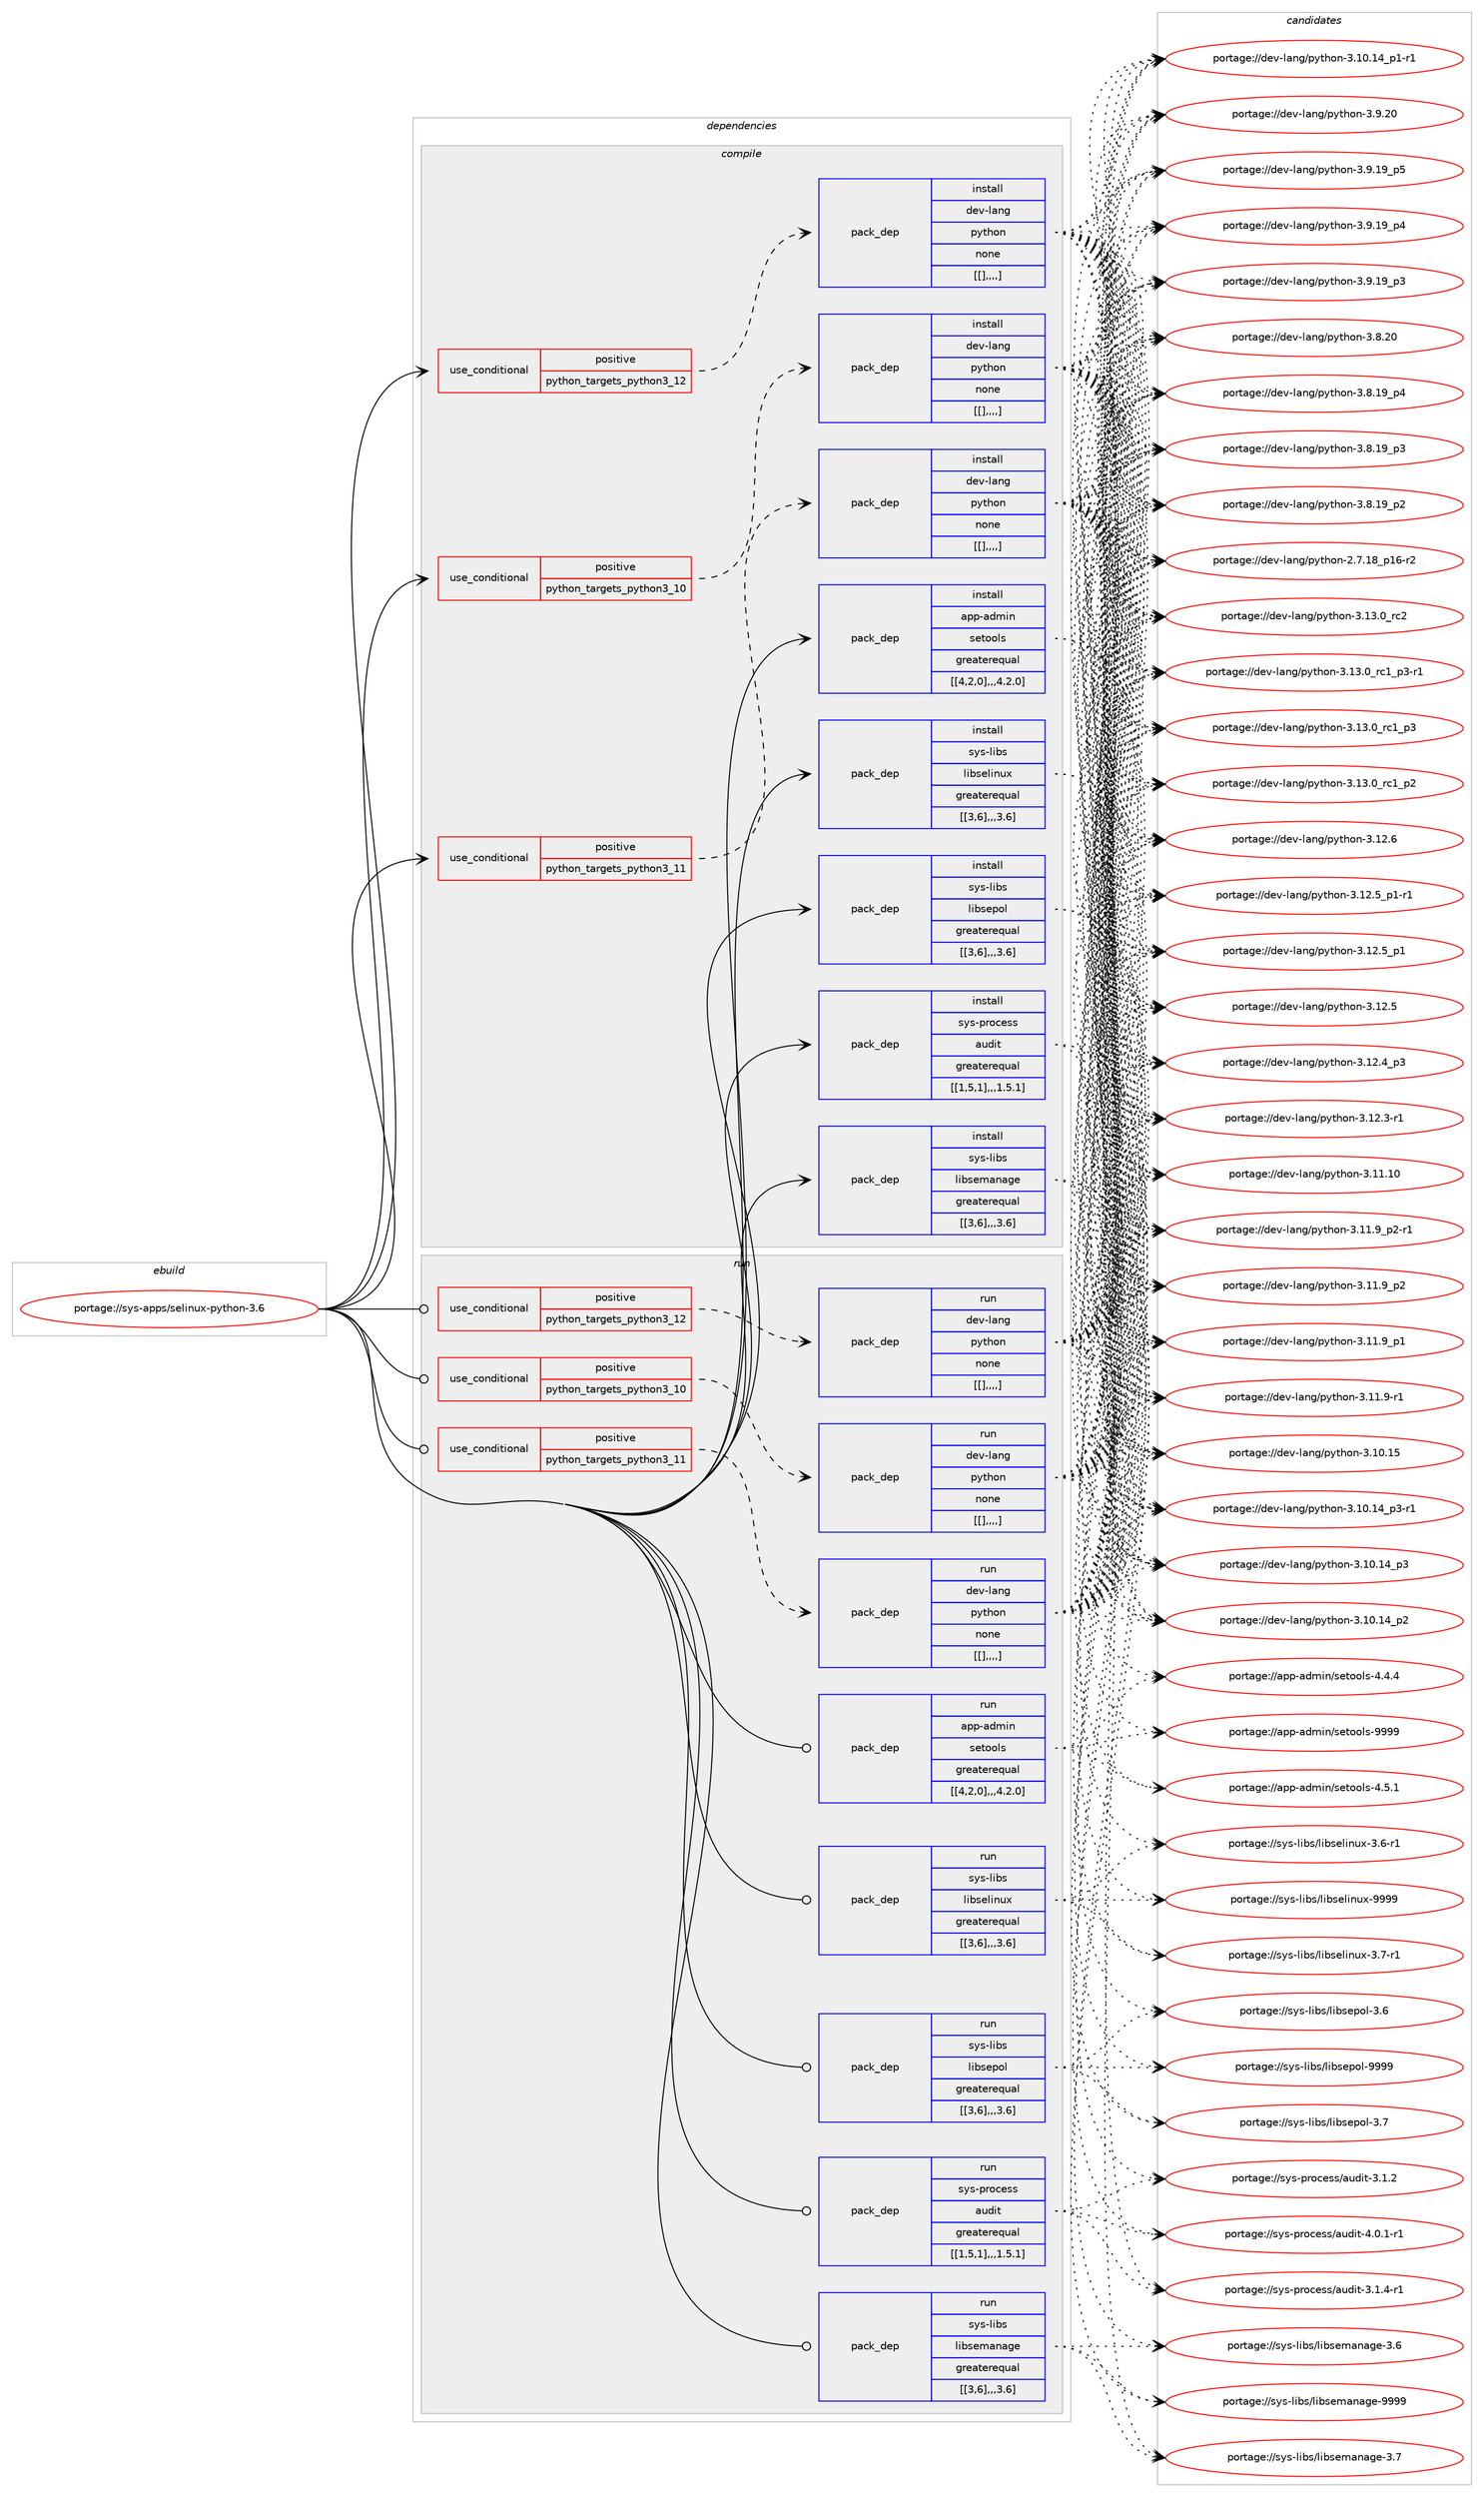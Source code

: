 digraph prolog {

# *************
# Graph options
# *************

newrank=true;
concentrate=true;
compound=true;
graph [rankdir=LR,fontname=Helvetica,fontsize=10,ranksep=1.5];#, ranksep=2.5, nodesep=0.2];
edge  [arrowhead=vee];
node  [fontname=Helvetica,fontsize=10];

# **********
# The ebuild
# **********

subgraph cluster_leftcol {
color=gray;
label=<<i>ebuild</i>>;
id [label="portage://sys-apps/selinux-python-3.6", color=red, width=4, href="../sys-apps/selinux-python-3.6.svg"];
}

# ****************
# The dependencies
# ****************

subgraph cluster_midcol {
color=gray;
label=<<i>dependencies</i>>;
subgraph cluster_compile {
fillcolor="#eeeeee";
style=filled;
label=<<i>compile</i>>;
subgraph cond115944 {
dependency439380 [label=<<TABLE BORDER="0" CELLBORDER="1" CELLSPACING="0" CELLPADDING="4"><TR><TD ROWSPAN="3" CELLPADDING="10">use_conditional</TD></TR><TR><TD>positive</TD></TR><TR><TD>python_targets_python3_10</TD></TR></TABLE>>, shape=none, color=red];
subgraph pack320381 {
dependency439381 [label=<<TABLE BORDER="0" CELLBORDER="1" CELLSPACING="0" CELLPADDING="4" WIDTH="220"><TR><TD ROWSPAN="6" CELLPADDING="30">pack_dep</TD></TR><TR><TD WIDTH="110">install</TD></TR><TR><TD>dev-lang</TD></TR><TR><TD>python</TD></TR><TR><TD>none</TD></TR><TR><TD>[[],,,,]</TD></TR></TABLE>>, shape=none, color=blue];
}
dependency439380:e -> dependency439381:w [weight=20,style="dashed",arrowhead="vee"];
}
id:e -> dependency439380:w [weight=20,style="solid",arrowhead="vee"];
subgraph cond115945 {
dependency439382 [label=<<TABLE BORDER="0" CELLBORDER="1" CELLSPACING="0" CELLPADDING="4"><TR><TD ROWSPAN="3" CELLPADDING="10">use_conditional</TD></TR><TR><TD>positive</TD></TR><TR><TD>python_targets_python3_11</TD></TR></TABLE>>, shape=none, color=red];
subgraph pack320382 {
dependency439383 [label=<<TABLE BORDER="0" CELLBORDER="1" CELLSPACING="0" CELLPADDING="4" WIDTH="220"><TR><TD ROWSPAN="6" CELLPADDING="30">pack_dep</TD></TR><TR><TD WIDTH="110">install</TD></TR><TR><TD>dev-lang</TD></TR><TR><TD>python</TD></TR><TR><TD>none</TD></TR><TR><TD>[[],,,,]</TD></TR></TABLE>>, shape=none, color=blue];
}
dependency439382:e -> dependency439383:w [weight=20,style="dashed",arrowhead="vee"];
}
id:e -> dependency439382:w [weight=20,style="solid",arrowhead="vee"];
subgraph cond115946 {
dependency439384 [label=<<TABLE BORDER="0" CELLBORDER="1" CELLSPACING="0" CELLPADDING="4"><TR><TD ROWSPAN="3" CELLPADDING="10">use_conditional</TD></TR><TR><TD>positive</TD></TR><TR><TD>python_targets_python3_12</TD></TR></TABLE>>, shape=none, color=red];
subgraph pack320383 {
dependency439385 [label=<<TABLE BORDER="0" CELLBORDER="1" CELLSPACING="0" CELLPADDING="4" WIDTH="220"><TR><TD ROWSPAN="6" CELLPADDING="30">pack_dep</TD></TR><TR><TD WIDTH="110">install</TD></TR><TR><TD>dev-lang</TD></TR><TR><TD>python</TD></TR><TR><TD>none</TD></TR><TR><TD>[[],,,,]</TD></TR></TABLE>>, shape=none, color=blue];
}
dependency439384:e -> dependency439385:w [weight=20,style="dashed",arrowhead="vee"];
}
id:e -> dependency439384:w [weight=20,style="solid",arrowhead="vee"];
subgraph pack320384 {
dependency439386 [label=<<TABLE BORDER="0" CELLBORDER="1" CELLSPACING="0" CELLPADDING="4" WIDTH="220"><TR><TD ROWSPAN="6" CELLPADDING="30">pack_dep</TD></TR><TR><TD WIDTH="110">install</TD></TR><TR><TD>app-admin</TD></TR><TR><TD>setools</TD></TR><TR><TD>greaterequal</TD></TR><TR><TD>[[4,2,0],,,4.2.0]</TD></TR></TABLE>>, shape=none, color=blue];
}
id:e -> dependency439386:w [weight=20,style="solid",arrowhead="vee"];
subgraph pack320385 {
dependency439387 [label=<<TABLE BORDER="0" CELLBORDER="1" CELLSPACING="0" CELLPADDING="4" WIDTH="220"><TR><TD ROWSPAN="6" CELLPADDING="30">pack_dep</TD></TR><TR><TD WIDTH="110">install</TD></TR><TR><TD>sys-libs</TD></TR><TR><TD>libselinux</TD></TR><TR><TD>greaterequal</TD></TR><TR><TD>[[3,6],,,3.6]</TD></TR></TABLE>>, shape=none, color=blue];
}
id:e -> dependency439387:w [weight=20,style="solid",arrowhead="vee"];
subgraph pack320386 {
dependency439388 [label=<<TABLE BORDER="0" CELLBORDER="1" CELLSPACING="0" CELLPADDING="4" WIDTH="220"><TR><TD ROWSPAN="6" CELLPADDING="30">pack_dep</TD></TR><TR><TD WIDTH="110">install</TD></TR><TR><TD>sys-libs</TD></TR><TR><TD>libsemanage</TD></TR><TR><TD>greaterequal</TD></TR><TR><TD>[[3,6],,,3.6]</TD></TR></TABLE>>, shape=none, color=blue];
}
id:e -> dependency439388:w [weight=20,style="solid",arrowhead="vee"];
subgraph pack320387 {
dependency439389 [label=<<TABLE BORDER="0" CELLBORDER="1" CELLSPACING="0" CELLPADDING="4" WIDTH="220"><TR><TD ROWSPAN="6" CELLPADDING="30">pack_dep</TD></TR><TR><TD WIDTH="110">install</TD></TR><TR><TD>sys-libs</TD></TR><TR><TD>libsepol</TD></TR><TR><TD>greaterequal</TD></TR><TR><TD>[[3,6],,,3.6]</TD></TR></TABLE>>, shape=none, color=blue];
}
id:e -> dependency439389:w [weight=20,style="solid",arrowhead="vee"];
subgraph pack320388 {
dependency439390 [label=<<TABLE BORDER="0" CELLBORDER="1" CELLSPACING="0" CELLPADDING="4" WIDTH="220"><TR><TD ROWSPAN="6" CELLPADDING="30">pack_dep</TD></TR><TR><TD WIDTH="110">install</TD></TR><TR><TD>sys-process</TD></TR><TR><TD>audit</TD></TR><TR><TD>greaterequal</TD></TR><TR><TD>[[1,5,1],,,1.5.1]</TD></TR></TABLE>>, shape=none, color=blue];
}
id:e -> dependency439390:w [weight=20,style="solid",arrowhead="vee"];
}
subgraph cluster_compileandrun {
fillcolor="#eeeeee";
style=filled;
label=<<i>compile and run</i>>;
}
subgraph cluster_run {
fillcolor="#eeeeee";
style=filled;
label=<<i>run</i>>;
subgraph cond115947 {
dependency439391 [label=<<TABLE BORDER="0" CELLBORDER="1" CELLSPACING="0" CELLPADDING="4"><TR><TD ROWSPAN="3" CELLPADDING="10">use_conditional</TD></TR><TR><TD>positive</TD></TR><TR><TD>python_targets_python3_10</TD></TR></TABLE>>, shape=none, color=red];
subgraph pack320389 {
dependency439392 [label=<<TABLE BORDER="0" CELLBORDER="1" CELLSPACING="0" CELLPADDING="4" WIDTH="220"><TR><TD ROWSPAN="6" CELLPADDING="30">pack_dep</TD></TR><TR><TD WIDTH="110">run</TD></TR><TR><TD>dev-lang</TD></TR><TR><TD>python</TD></TR><TR><TD>none</TD></TR><TR><TD>[[],,,,]</TD></TR></TABLE>>, shape=none, color=blue];
}
dependency439391:e -> dependency439392:w [weight=20,style="dashed",arrowhead="vee"];
}
id:e -> dependency439391:w [weight=20,style="solid",arrowhead="odot"];
subgraph cond115948 {
dependency439393 [label=<<TABLE BORDER="0" CELLBORDER="1" CELLSPACING="0" CELLPADDING="4"><TR><TD ROWSPAN="3" CELLPADDING="10">use_conditional</TD></TR><TR><TD>positive</TD></TR><TR><TD>python_targets_python3_11</TD></TR></TABLE>>, shape=none, color=red];
subgraph pack320390 {
dependency439394 [label=<<TABLE BORDER="0" CELLBORDER="1" CELLSPACING="0" CELLPADDING="4" WIDTH="220"><TR><TD ROWSPAN="6" CELLPADDING="30">pack_dep</TD></TR><TR><TD WIDTH="110">run</TD></TR><TR><TD>dev-lang</TD></TR><TR><TD>python</TD></TR><TR><TD>none</TD></TR><TR><TD>[[],,,,]</TD></TR></TABLE>>, shape=none, color=blue];
}
dependency439393:e -> dependency439394:w [weight=20,style="dashed",arrowhead="vee"];
}
id:e -> dependency439393:w [weight=20,style="solid",arrowhead="odot"];
subgraph cond115949 {
dependency439395 [label=<<TABLE BORDER="0" CELLBORDER="1" CELLSPACING="0" CELLPADDING="4"><TR><TD ROWSPAN="3" CELLPADDING="10">use_conditional</TD></TR><TR><TD>positive</TD></TR><TR><TD>python_targets_python3_12</TD></TR></TABLE>>, shape=none, color=red];
subgraph pack320391 {
dependency439396 [label=<<TABLE BORDER="0" CELLBORDER="1" CELLSPACING="0" CELLPADDING="4" WIDTH="220"><TR><TD ROWSPAN="6" CELLPADDING="30">pack_dep</TD></TR><TR><TD WIDTH="110">run</TD></TR><TR><TD>dev-lang</TD></TR><TR><TD>python</TD></TR><TR><TD>none</TD></TR><TR><TD>[[],,,,]</TD></TR></TABLE>>, shape=none, color=blue];
}
dependency439395:e -> dependency439396:w [weight=20,style="dashed",arrowhead="vee"];
}
id:e -> dependency439395:w [weight=20,style="solid",arrowhead="odot"];
subgraph pack320392 {
dependency439397 [label=<<TABLE BORDER="0" CELLBORDER="1" CELLSPACING="0" CELLPADDING="4" WIDTH="220"><TR><TD ROWSPAN="6" CELLPADDING="30">pack_dep</TD></TR><TR><TD WIDTH="110">run</TD></TR><TR><TD>app-admin</TD></TR><TR><TD>setools</TD></TR><TR><TD>greaterequal</TD></TR><TR><TD>[[4,2,0],,,4.2.0]</TD></TR></TABLE>>, shape=none, color=blue];
}
id:e -> dependency439397:w [weight=20,style="solid",arrowhead="odot"];
subgraph pack320393 {
dependency439398 [label=<<TABLE BORDER="0" CELLBORDER="1" CELLSPACING="0" CELLPADDING="4" WIDTH="220"><TR><TD ROWSPAN="6" CELLPADDING="30">pack_dep</TD></TR><TR><TD WIDTH="110">run</TD></TR><TR><TD>sys-libs</TD></TR><TR><TD>libselinux</TD></TR><TR><TD>greaterequal</TD></TR><TR><TD>[[3,6],,,3.6]</TD></TR></TABLE>>, shape=none, color=blue];
}
id:e -> dependency439398:w [weight=20,style="solid",arrowhead="odot"];
subgraph pack320394 {
dependency439399 [label=<<TABLE BORDER="0" CELLBORDER="1" CELLSPACING="0" CELLPADDING="4" WIDTH="220"><TR><TD ROWSPAN="6" CELLPADDING="30">pack_dep</TD></TR><TR><TD WIDTH="110">run</TD></TR><TR><TD>sys-libs</TD></TR><TR><TD>libsemanage</TD></TR><TR><TD>greaterequal</TD></TR><TR><TD>[[3,6],,,3.6]</TD></TR></TABLE>>, shape=none, color=blue];
}
id:e -> dependency439399:w [weight=20,style="solid",arrowhead="odot"];
subgraph pack320395 {
dependency439400 [label=<<TABLE BORDER="0" CELLBORDER="1" CELLSPACING="0" CELLPADDING="4" WIDTH="220"><TR><TD ROWSPAN="6" CELLPADDING="30">pack_dep</TD></TR><TR><TD WIDTH="110">run</TD></TR><TR><TD>sys-libs</TD></TR><TR><TD>libsepol</TD></TR><TR><TD>greaterequal</TD></TR><TR><TD>[[3,6],,,3.6]</TD></TR></TABLE>>, shape=none, color=blue];
}
id:e -> dependency439400:w [weight=20,style="solid",arrowhead="odot"];
subgraph pack320396 {
dependency439401 [label=<<TABLE BORDER="0" CELLBORDER="1" CELLSPACING="0" CELLPADDING="4" WIDTH="220"><TR><TD ROWSPAN="6" CELLPADDING="30">pack_dep</TD></TR><TR><TD WIDTH="110">run</TD></TR><TR><TD>sys-process</TD></TR><TR><TD>audit</TD></TR><TR><TD>greaterequal</TD></TR><TR><TD>[[1,5,1],,,1.5.1]</TD></TR></TABLE>>, shape=none, color=blue];
}
id:e -> dependency439401:w [weight=20,style="solid",arrowhead="odot"];
}
}

# **************
# The candidates
# **************

subgraph cluster_choices {
rank=same;
color=gray;
label=<<i>candidates</i>>;

subgraph choice320381 {
color=black;
nodesep=1;
choice10010111845108971101034711212111610411111045514649514648951149950 [label="portage://dev-lang/python-3.13.0_rc2", color=red, width=4,href="../dev-lang/python-3.13.0_rc2.svg"];
choice1001011184510897110103471121211161041111104551464951464895114994995112514511449 [label="portage://dev-lang/python-3.13.0_rc1_p3-r1", color=red, width=4,href="../dev-lang/python-3.13.0_rc1_p3-r1.svg"];
choice100101118451089711010347112121116104111110455146495146489511499499511251 [label="portage://dev-lang/python-3.13.0_rc1_p3", color=red, width=4,href="../dev-lang/python-3.13.0_rc1_p3.svg"];
choice100101118451089711010347112121116104111110455146495146489511499499511250 [label="portage://dev-lang/python-3.13.0_rc1_p2", color=red, width=4,href="../dev-lang/python-3.13.0_rc1_p2.svg"];
choice10010111845108971101034711212111610411111045514649504654 [label="portage://dev-lang/python-3.12.6", color=red, width=4,href="../dev-lang/python-3.12.6.svg"];
choice1001011184510897110103471121211161041111104551464950465395112494511449 [label="portage://dev-lang/python-3.12.5_p1-r1", color=red, width=4,href="../dev-lang/python-3.12.5_p1-r1.svg"];
choice100101118451089711010347112121116104111110455146495046539511249 [label="portage://dev-lang/python-3.12.5_p1", color=red, width=4,href="../dev-lang/python-3.12.5_p1.svg"];
choice10010111845108971101034711212111610411111045514649504653 [label="portage://dev-lang/python-3.12.5", color=red, width=4,href="../dev-lang/python-3.12.5.svg"];
choice100101118451089711010347112121116104111110455146495046529511251 [label="portage://dev-lang/python-3.12.4_p3", color=red, width=4,href="../dev-lang/python-3.12.4_p3.svg"];
choice100101118451089711010347112121116104111110455146495046514511449 [label="portage://dev-lang/python-3.12.3-r1", color=red, width=4,href="../dev-lang/python-3.12.3-r1.svg"];
choice1001011184510897110103471121211161041111104551464949464948 [label="portage://dev-lang/python-3.11.10", color=red, width=4,href="../dev-lang/python-3.11.10.svg"];
choice1001011184510897110103471121211161041111104551464949465795112504511449 [label="portage://dev-lang/python-3.11.9_p2-r1", color=red, width=4,href="../dev-lang/python-3.11.9_p2-r1.svg"];
choice100101118451089711010347112121116104111110455146494946579511250 [label="portage://dev-lang/python-3.11.9_p2", color=red, width=4,href="../dev-lang/python-3.11.9_p2.svg"];
choice100101118451089711010347112121116104111110455146494946579511249 [label="portage://dev-lang/python-3.11.9_p1", color=red, width=4,href="../dev-lang/python-3.11.9_p1.svg"];
choice100101118451089711010347112121116104111110455146494946574511449 [label="portage://dev-lang/python-3.11.9-r1", color=red, width=4,href="../dev-lang/python-3.11.9-r1.svg"];
choice1001011184510897110103471121211161041111104551464948464953 [label="portage://dev-lang/python-3.10.15", color=red, width=4,href="../dev-lang/python-3.10.15.svg"];
choice100101118451089711010347112121116104111110455146494846495295112514511449 [label="portage://dev-lang/python-3.10.14_p3-r1", color=red, width=4,href="../dev-lang/python-3.10.14_p3-r1.svg"];
choice10010111845108971101034711212111610411111045514649484649529511251 [label="portage://dev-lang/python-3.10.14_p3", color=red, width=4,href="../dev-lang/python-3.10.14_p3.svg"];
choice10010111845108971101034711212111610411111045514649484649529511250 [label="portage://dev-lang/python-3.10.14_p2", color=red, width=4,href="../dev-lang/python-3.10.14_p2.svg"];
choice100101118451089711010347112121116104111110455146494846495295112494511449 [label="portage://dev-lang/python-3.10.14_p1-r1", color=red, width=4,href="../dev-lang/python-3.10.14_p1-r1.svg"];
choice10010111845108971101034711212111610411111045514657465048 [label="portage://dev-lang/python-3.9.20", color=red, width=4,href="../dev-lang/python-3.9.20.svg"];
choice100101118451089711010347112121116104111110455146574649579511253 [label="portage://dev-lang/python-3.9.19_p5", color=red, width=4,href="../dev-lang/python-3.9.19_p5.svg"];
choice100101118451089711010347112121116104111110455146574649579511252 [label="portage://dev-lang/python-3.9.19_p4", color=red, width=4,href="../dev-lang/python-3.9.19_p4.svg"];
choice100101118451089711010347112121116104111110455146574649579511251 [label="portage://dev-lang/python-3.9.19_p3", color=red, width=4,href="../dev-lang/python-3.9.19_p3.svg"];
choice10010111845108971101034711212111610411111045514656465048 [label="portage://dev-lang/python-3.8.20", color=red, width=4,href="../dev-lang/python-3.8.20.svg"];
choice100101118451089711010347112121116104111110455146564649579511252 [label="portage://dev-lang/python-3.8.19_p4", color=red, width=4,href="../dev-lang/python-3.8.19_p4.svg"];
choice100101118451089711010347112121116104111110455146564649579511251 [label="portage://dev-lang/python-3.8.19_p3", color=red, width=4,href="../dev-lang/python-3.8.19_p3.svg"];
choice100101118451089711010347112121116104111110455146564649579511250 [label="portage://dev-lang/python-3.8.19_p2", color=red, width=4,href="../dev-lang/python-3.8.19_p2.svg"];
choice100101118451089711010347112121116104111110455046554649569511249544511450 [label="portage://dev-lang/python-2.7.18_p16-r2", color=red, width=4,href="../dev-lang/python-2.7.18_p16-r2.svg"];
dependency439381:e -> choice10010111845108971101034711212111610411111045514649514648951149950:w [style=dotted,weight="100"];
dependency439381:e -> choice1001011184510897110103471121211161041111104551464951464895114994995112514511449:w [style=dotted,weight="100"];
dependency439381:e -> choice100101118451089711010347112121116104111110455146495146489511499499511251:w [style=dotted,weight="100"];
dependency439381:e -> choice100101118451089711010347112121116104111110455146495146489511499499511250:w [style=dotted,weight="100"];
dependency439381:e -> choice10010111845108971101034711212111610411111045514649504654:w [style=dotted,weight="100"];
dependency439381:e -> choice1001011184510897110103471121211161041111104551464950465395112494511449:w [style=dotted,weight="100"];
dependency439381:e -> choice100101118451089711010347112121116104111110455146495046539511249:w [style=dotted,weight="100"];
dependency439381:e -> choice10010111845108971101034711212111610411111045514649504653:w [style=dotted,weight="100"];
dependency439381:e -> choice100101118451089711010347112121116104111110455146495046529511251:w [style=dotted,weight="100"];
dependency439381:e -> choice100101118451089711010347112121116104111110455146495046514511449:w [style=dotted,weight="100"];
dependency439381:e -> choice1001011184510897110103471121211161041111104551464949464948:w [style=dotted,weight="100"];
dependency439381:e -> choice1001011184510897110103471121211161041111104551464949465795112504511449:w [style=dotted,weight="100"];
dependency439381:e -> choice100101118451089711010347112121116104111110455146494946579511250:w [style=dotted,weight="100"];
dependency439381:e -> choice100101118451089711010347112121116104111110455146494946579511249:w [style=dotted,weight="100"];
dependency439381:e -> choice100101118451089711010347112121116104111110455146494946574511449:w [style=dotted,weight="100"];
dependency439381:e -> choice1001011184510897110103471121211161041111104551464948464953:w [style=dotted,weight="100"];
dependency439381:e -> choice100101118451089711010347112121116104111110455146494846495295112514511449:w [style=dotted,weight="100"];
dependency439381:e -> choice10010111845108971101034711212111610411111045514649484649529511251:w [style=dotted,weight="100"];
dependency439381:e -> choice10010111845108971101034711212111610411111045514649484649529511250:w [style=dotted,weight="100"];
dependency439381:e -> choice100101118451089711010347112121116104111110455146494846495295112494511449:w [style=dotted,weight="100"];
dependency439381:e -> choice10010111845108971101034711212111610411111045514657465048:w [style=dotted,weight="100"];
dependency439381:e -> choice100101118451089711010347112121116104111110455146574649579511253:w [style=dotted,weight="100"];
dependency439381:e -> choice100101118451089711010347112121116104111110455146574649579511252:w [style=dotted,weight="100"];
dependency439381:e -> choice100101118451089711010347112121116104111110455146574649579511251:w [style=dotted,weight="100"];
dependency439381:e -> choice10010111845108971101034711212111610411111045514656465048:w [style=dotted,weight="100"];
dependency439381:e -> choice100101118451089711010347112121116104111110455146564649579511252:w [style=dotted,weight="100"];
dependency439381:e -> choice100101118451089711010347112121116104111110455146564649579511251:w [style=dotted,weight="100"];
dependency439381:e -> choice100101118451089711010347112121116104111110455146564649579511250:w [style=dotted,weight="100"];
dependency439381:e -> choice100101118451089711010347112121116104111110455046554649569511249544511450:w [style=dotted,weight="100"];
}
subgraph choice320382 {
color=black;
nodesep=1;
choice10010111845108971101034711212111610411111045514649514648951149950 [label="portage://dev-lang/python-3.13.0_rc2", color=red, width=4,href="../dev-lang/python-3.13.0_rc2.svg"];
choice1001011184510897110103471121211161041111104551464951464895114994995112514511449 [label="portage://dev-lang/python-3.13.0_rc1_p3-r1", color=red, width=4,href="../dev-lang/python-3.13.0_rc1_p3-r1.svg"];
choice100101118451089711010347112121116104111110455146495146489511499499511251 [label="portage://dev-lang/python-3.13.0_rc1_p3", color=red, width=4,href="../dev-lang/python-3.13.0_rc1_p3.svg"];
choice100101118451089711010347112121116104111110455146495146489511499499511250 [label="portage://dev-lang/python-3.13.0_rc1_p2", color=red, width=4,href="../dev-lang/python-3.13.0_rc1_p2.svg"];
choice10010111845108971101034711212111610411111045514649504654 [label="portage://dev-lang/python-3.12.6", color=red, width=4,href="../dev-lang/python-3.12.6.svg"];
choice1001011184510897110103471121211161041111104551464950465395112494511449 [label="portage://dev-lang/python-3.12.5_p1-r1", color=red, width=4,href="../dev-lang/python-3.12.5_p1-r1.svg"];
choice100101118451089711010347112121116104111110455146495046539511249 [label="portage://dev-lang/python-3.12.5_p1", color=red, width=4,href="../dev-lang/python-3.12.5_p1.svg"];
choice10010111845108971101034711212111610411111045514649504653 [label="portage://dev-lang/python-3.12.5", color=red, width=4,href="../dev-lang/python-3.12.5.svg"];
choice100101118451089711010347112121116104111110455146495046529511251 [label="portage://dev-lang/python-3.12.4_p3", color=red, width=4,href="../dev-lang/python-3.12.4_p3.svg"];
choice100101118451089711010347112121116104111110455146495046514511449 [label="portage://dev-lang/python-3.12.3-r1", color=red, width=4,href="../dev-lang/python-3.12.3-r1.svg"];
choice1001011184510897110103471121211161041111104551464949464948 [label="portage://dev-lang/python-3.11.10", color=red, width=4,href="../dev-lang/python-3.11.10.svg"];
choice1001011184510897110103471121211161041111104551464949465795112504511449 [label="portage://dev-lang/python-3.11.9_p2-r1", color=red, width=4,href="../dev-lang/python-3.11.9_p2-r1.svg"];
choice100101118451089711010347112121116104111110455146494946579511250 [label="portage://dev-lang/python-3.11.9_p2", color=red, width=4,href="../dev-lang/python-3.11.9_p2.svg"];
choice100101118451089711010347112121116104111110455146494946579511249 [label="portage://dev-lang/python-3.11.9_p1", color=red, width=4,href="../dev-lang/python-3.11.9_p1.svg"];
choice100101118451089711010347112121116104111110455146494946574511449 [label="portage://dev-lang/python-3.11.9-r1", color=red, width=4,href="../dev-lang/python-3.11.9-r1.svg"];
choice1001011184510897110103471121211161041111104551464948464953 [label="portage://dev-lang/python-3.10.15", color=red, width=4,href="../dev-lang/python-3.10.15.svg"];
choice100101118451089711010347112121116104111110455146494846495295112514511449 [label="portage://dev-lang/python-3.10.14_p3-r1", color=red, width=4,href="../dev-lang/python-3.10.14_p3-r1.svg"];
choice10010111845108971101034711212111610411111045514649484649529511251 [label="portage://dev-lang/python-3.10.14_p3", color=red, width=4,href="../dev-lang/python-3.10.14_p3.svg"];
choice10010111845108971101034711212111610411111045514649484649529511250 [label="portage://dev-lang/python-3.10.14_p2", color=red, width=4,href="../dev-lang/python-3.10.14_p2.svg"];
choice100101118451089711010347112121116104111110455146494846495295112494511449 [label="portage://dev-lang/python-3.10.14_p1-r1", color=red, width=4,href="../dev-lang/python-3.10.14_p1-r1.svg"];
choice10010111845108971101034711212111610411111045514657465048 [label="portage://dev-lang/python-3.9.20", color=red, width=4,href="../dev-lang/python-3.9.20.svg"];
choice100101118451089711010347112121116104111110455146574649579511253 [label="portage://dev-lang/python-3.9.19_p5", color=red, width=4,href="../dev-lang/python-3.9.19_p5.svg"];
choice100101118451089711010347112121116104111110455146574649579511252 [label="portage://dev-lang/python-3.9.19_p4", color=red, width=4,href="../dev-lang/python-3.9.19_p4.svg"];
choice100101118451089711010347112121116104111110455146574649579511251 [label="portage://dev-lang/python-3.9.19_p3", color=red, width=4,href="../dev-lang/python-3.9.19_p3.svg"];
choice10010111845108971101034711212111610411111045514656465048 [label="portage://dev-lang/python-3.8.20", color=red, width=4,href="../dev-lang/python-3.8.20.svg"];
choice100101118451089711010347112121116104111110455146564649579511252 [label="portage://dev-lang/python-3.8.19_p4", color=red, width=4,href="../dev-lang/python-3.8.19_p4.svg"];
choice100101118451089711010347112121116104111110455146564649579511251 [label="portage://dev-lang/python-3.8.19_p3", color=red, width=4,href="../dev-lang/python-3.8.19_p3.svg"];
choice100101118451089711010347112121116104111110455146564649579511250 [label="portage://dev-lang/python-3.8.19_p2", color=red, width=4,href="../dev-lang/python-3.8.19_p2.svg"];
choice100101118451089711010347112121116104111110455046554649569511249544511450 [label="portage://dev-lang/python-2.7.18_p16-r2", color=red, width=4,href="../dev-lang/python-2.7.18_p16-r2.svg"];
dependency439383:e -> choice10010111845108971101034711212111610411111045514649514648951149950:w [style=dotted,weight="100"];
dependency439383:e -> choice1001011184510897110103471121211161041111104551464951464895114994995112514511449:w [style=dotted,weight="100"];
dependency439383:e -> choice100101118451089711010347112121116104111110455146495146489511499499511251:w [style=dotted,weight="100"];
dependency439383:e -> choice100101118451089711010347112121116104111110455146495146489511499499511250:w [style=dotted,weight="100"];
dependency439383:e -> choice10010111845108971101034711212111610411111045514649504654:w [style=dotted,weight="100"];
dependency439383:e -> choice1001011184510897110103471121211161041111104551464950465395112494511449:w [style=dotted,weight="100"];
dependency439383:e -> choice100101118451089711010347112121116104111110455146495046539511249:w [style=dotted,weight="100"];
dependency439383:e -> choice10010111845108971101034711212111610411111045514649504653:w [style=dotted,weight="100"];
dependency439383:e -> choice100101118451089711010347112121116104111110455146495046529511251:w [style=dotted,weight="100"];
dependency439383:e -> choice100101118451089711010347112121116104111110455146495046514511449:w [style=dotted,weight="100"];
dependency439383:e -> choice1001011184510897110103471121211161041111104551464949464948:w [style=dotted,weight="100"];
dependency439383:e -> choice1001011184510897110103471121211161041111104551464949465795112504511449:w [style=dotted,weight="100"];
dependency439383:e -> choice100101118451089711010347112121116104111110455146494946579511250:w [style=dotted,weight="100"];
dependency439383:e -> choice100101118451089711010347112121116104111110455146494946579511249:w [style=dotted,weight="100"];
dependency439383:e -> choice100101118451089711010347112121116104111110455146494946574511449:w [style=dotted,weight="100"];
dependency439383:e -> choice1001011184510897110103471121211161041111104551464948464953:w [style=dotted,weight="100"];
dependency439383:e -> choice100101118451089711010347112121116104111110455146494846495295112514511449:w [style=dotted,weight="100"];
dependency439383:e -> choice10010111845108971101034711212111610411111045514649484649529511251:w [style=dotted,weight="100"];
dependency439383:e -> choice10010111845108971101034711212111610411111045514649484649529511250:w [style=dotted,weight="100"];
dependency439383:e -> choice100101118451089711010347112121116104111110455146494846495295112494511449:w [style=dotted,weight="100"];
dependency439383:e -> choice10010111845108971101034711212111610411111045514657465048:w [style=dotted,weight="100"];
dependency439383:e -> choice100101118451089711010347112121116104111110455146574649579511253:w [style=dotted,weight="100"];
dependency439383:e -> choice100101118451089711010347112121116104111110455146574649579511252:w [style=dotted,weight="100"];
dependency439383:e -> choice100101118451089711010347112121116104111110455146574649579511251:w [style=dotted,weight="100"];
dependency439383:e -> choice10010111845108971101034711212111610411111045514656465048:w [style=dotted,weight="100"];
dependency439383:e -> choice100101118451089711010347112121116104111110455146564649579511252:w [style=dotted,weight="100"];
dependency439383:e -> choice100101118451089711010347112121116104111110455146564649579511251:w [style=dotted,weight="100"];
dependency439383:e -> choice100101118451089711010347112121116104111110455146564649579511250:w [style=dotted,weight="100"];
dependency439383:e -> choice100101118451089711010347112121116104111110455046554649569511249544511450:w [style=dotted,weight="100"];
}
subgraph choice320383 {
color=black;
nodesep=1;
choice10010111845108971101034711212111610411111045514649514648951149950 [label="portage://dev-lang/python-3.13.0_rc2", color=red, width=4,href="../dev-lang/python-3.13.0_rc2.svg"];
choice1001011184510897110103471121211161041111104551464951464895114994995112514511449 [label="portage://dev-lang/python-3.13.0_rc1_p3-r1", color=red, width=4,href="../dev-lang/python-3.13.0_rc1_p3-r1.svg"];
choice100101118451089711010347112121116104111110455146495146489511499499511251 [label="portage://dev-lang/python-3.13.0_rc1_p3", color=red, width=4,href="../dev-lang/python-3.13.0_rc1_p3.svg"];
choice100101118451089711010347112121116104111110455146495146489511499499511250 [label="portage://dev-lang/python-3.13.0_rc1_p2", color=red, width=4,href="../dev-lang/python-3.13.0_rc1_p2.svg"];
choice10010111845108971101034711212111610411111045514649504654 [label="portage://dev-lang/python-3.12.6", color=red, width=4,href="../dev-lang/python-3.12.6.svg"];
choice1001011184510897110103471121211161041111104551464950465395112494511449 [label="portage://dev-lang/python-3.12.5_p1-r1", color=red, width=4,href="../dev-lang/python-3.12.5_p1-r1.svg"];
choice100101118451089711010347112121116104111110455146495046539511249 [label="portage://dev-lang/python-3.12.5_p1", color=red, width=4,href="../dev-lang/python-3.12.5_p1.svg"];
choice10010111845108971101034711212111610411111045514649504653 [label="portage://dev-lang/python-3.12.5", color=red, width=4,href="../dev-lang/python-3.12.5.svg"];
choice100101118451089711010347112121116104111110455146495046529511251 [label="portage://dev-lang/python-3.12.4_p3", color=red, width=4,href="../dev-lang/python-3.12.4_p3.svg"];
choice100101118451089711010347112121116104111110455146495046514511449 [label="portage://dev-lang/python-3.12.3-r1", color=red, width=4,href="../dev-lang/python-3.12.3-r1.svg"];
choice1001011184510897110103471121211161041111104551464949464948 [label="portage://dev-lang/python-3.11.10", color=red, width=4,href="../dev-lang/python-3.11.10.svg"];
choice1001011184510897110103471121211161041111104551464949465795112504511449 [label="portage://dev-lang/python-3.11.9_p2-r1", color=red, width=4,href="../dev-lang/python-3.11.9_p2-r1.svg"];
choice100101118451089711010347112121116104111110455146494946579511250 [label="portage://dev-lang/python-3.11.9_p2", color=red, width=4,href="../dev-lang/python-3.11.9_p2.svg"];
choice100101118451089711010347112121116104111110455146494946579511249 [label="portage://dev-lang/python-3.11.9_p1", color=red, width=4,href="../dev-lang/python-3.11.9_p1.svg"];
choice100101118451089711010347112121116104111110455146494946574511449 [label="portage://dev-lang/python-3.11.9-r1", color=red, width=4,href="../dev-lang/python-3.11.9-r1.svg"];
choice1001011184510897110103471121211161041111104551464948464953 [label="portage://dev-lang/python-3.10.15", color=red, width=4,href="../dev-lang/python-3.10.15.svg"];
choice100101118451089711010347112121116104111110455146494846495295112514511449 [label="portage://dev-lang/python-3.10.14_p3-r1", color=red, width=4,href="../dev-lang/python-3.10.14_p3-r1.svg"];
choice10010111845108971101034711212111610411111045514649484649529511251 [label="portage://dev-lang/python-3.10.14_p3", color=red, width=4,href="../dev-lang/python-3.10.14_p3.svg"];
choice10010111845108971101034711212111610411111045514649484649529511250 [label="portage://dev-lang/python-3.10.14_p2", color=red, width=4,href="../dev-lang/python-3.10.14_p2.svg"];
choice100101118451089711010347112121116104111110455146494846495295112494511449 [label="portage://dev-lang/python-3.10.14_p1-r1", color=red, width=4,href="../dev-lang/python-3.10.14_p1-r1.svg"];
choice10010111845108971101034711212111610411111045514657465048 [label="portage://dev-lang/python-3.9.20", color=red, width=4,href="../dev-lang/python-3.9.20.svg"];
choice100101118451089711010347112121116104111110455146574649579511253 [label="portage://dev-lang/python-3.9.19_p5", color=red, width=4,href="../dev-lang/python-3.9.19_p5.svg"];
choice100101118451089711010347112121116104111110455146574649579511252 [label="portage://dev-lang/python-3.9.19_p4", color=red, width=4,href="../dev-lang/python-3.9.19_p4.svg"];
choice100101118451089711010347112121116104111110455146574649579511251 [label="portage://dev-lang/python-3.9.19_p3", color=red, width=4,href="../dev-lang/python-3.9.19_p3.svg"];
choice10010111845108971101034711212111610411111045514656465048 [label="portage://dev-lang/python-3.8.20", color=red, width=4,href="../dev-lang/python-3.8.20.svg"];
choice100101118451089711010347112121116104111110455146564649579511252 [label="portage://dev-lang/python-3.8.19_p4", color=red, width=4,href="../dev-lang/python-3.8.19_p4.svg"];
choice100101118451089711010347112121116104111110455146564649579511251 [label="portage://dev-lang/python-3.8.19_p3", color=red, width=4,href="../dev-lang/python-3.8.19_p3.svg"];
choice100101118451089711010347112121116104111110455146564649579511250 [label="portage://dev-lang/python-3.8.19_p2", color=red, width=4,href="../dev-lang/python-3.8.19_p2.svg"];
choice100101118451089711010347112121116104111110455046554649569511249544511450 [label="portage://dev-lang/python-2.7.18_p16-r2", color=red, width=4,href="../dev-lang/python-2.7.18_p16-r2.svg"];
dependency439385:e -> choice10010111845108971101034711212111610411111045514649514648951149950:w [style=dotted,weight="100"];
dependency439385:e -> choice1001011184510897110103471121211161041111104551464951464895114994995112514511449:w [style=dotted,weight="100"];
dependency439385:e -> choice100101118451089711010347112121116104111110455146495146489511499499511251:w [style=dotted,weight="100"];
dependency439385:e -> choice100101118451089711010347112121116104111110455146495146489511499499511250:w [style=dotted,weight="100"];
dependency439385:e -> choice10010111845108971101034711212111610411111045514649504654:w [style=dotted,weight="100"];
dependency439385:e -> choice1001011184510897110103471121211161041111104551464950465395112494511449:w [style=dotted,weight="100"];
dependency439385:e -> choice100101118451089711010347112121116104111110455146495046539511249:w [style=dotted,weight="100"];
dependency439385:e -> choice10010111845108971101034711212111610411111045514649504653:w [style=dotted,weight="100"];
dependency439385:e -> choice100101118451089711010347112121116104111110455146495046529511251:w [style=dotted,weight="100"];
dependency439385:e -> choice100101118451089711010347112121116104111110455146495046514511449:w [style=dotted,weight="100"];
dependency439385:e -> choice1001011184510897110103471121211161041111104551464949464948:w [style=dotted,weight="100"];
dependency439385:e -> choice1001011184510897110103471121211161041111104551464949465795112504511449:w [style=dotted,weight="100"];
dependency439385:e -> choice100101118451089711010347112121116104111110455146494946579511250:w [style=dotted,weight="100"];
dependency439385:e -> choice100101118451089711010347112121116104111110455146494946579511249:w [style=dotted,weight="100"];
dependency439385:e -> choice100101118451089711010347112121116104111110455146494946574511449:w [style=dotted,weight="100"];
dependency439385:e -> choice1001011184510897110103471121211161041111104551464948464953:w [style=dotted,weight="100"];
dependency439385:e -> choice100101118451089711010347112121116104111110455146494846495295112514511449:w [style=dotted,weight="100"];
dependency439385:e -> choice10010111845108971101034711212111610411111045514649484649529511251:w [style=dotted,weight="100"];
dependency439385:e -> choice10010111845108971101034711212111610411111045514649484649529511250:w [style=dotted,weight="100"];
dependency439385:e -> choice100101118451089711010347112121116104111110455146494846495295112494511449:w [style=dotted,weight="100"];
dependency439385:e -> choice10010111845108971101034711212111610411111045514657465048:w [style=dotted,weight="100"];
dependency439385:e -> choice100101118451089711010347112121116104111110455146574649579511253:w [style=dotted,weight="100"];
dependency439385:e -> choice100101118451089711010347112121116104111110455146574649579511252:w [style=dotted,weight="100"];
dependency439385:e -> choice100101118451089711010347112121116104111110455146574649579511251:w [style=dotted,weight="100"];
dependency439385:e -> choice10010111845108971101034711212111610411111045514656465048:w [style=dotted,weight="100"];
dependency439385:e -> choice100101118451089711010347112121116104111110455146564649579511252:w [style=dotted,weight="100"];
dependency439385:e -> choice100101118451089711010347112121116104111110455146564649579511251:w [style=dotted,weight="100"];
dependency439385:e -> choice100101118451089711010347112121116104111110455146564649579511250:w [style=dotted,weight="100"];
dependency439385:e -> choice100101118451089711010347112121116104111110455046554649569511249544511450:w [style=dotted,weight="100"];
}
subgraph choice320384 {
color=black;
nodesep=1;
choice971121124597100109105110471151011161111111081154557575757 [label="portage://app-admin/setools-9999", color=red, width=4,href="../app-admin/setools-9999.svg"];
choice97112112459710010910511047115101116111111108115455246534649 [label="portage://app-admin/setools-4.5.1", color=red, width=4,href="../app-admin/setools-4.5.1.svg"];
choice97112112459710010910511047115101116111111108115455246524652 [label="portage://app-admin/setools-4.4.4", color=red, width=4,href="../app-admin/setools-4.4.4.svg"];
dependency439386:e -> choice971121124597100109105110471151011161111111081154557575757:w [style=dotted,weight="100"];
dependency439386:e -> choice97112112459710010910511047115101116111111108115455246534649:w [style=dotted,weight="100"];
dependency439386:e -> choice97112112459710010910511047115101116111111108115455246524652:w [style=dotted,weight="100"];
}
subgraph choice320385 {
color=black;
nodesep=1;
choice115121115451081059811547108105981151011081051101171204557575757 [label="portage://sys-libs/libselinux-9999", color=red, width=4,href="../sys-libs/libselinux-9999.svg"];
choice11512111545108105981154710810598115101108105110117120455146554511449 [label="portage://sys-libs/libselinux-3.7-r1", color=red, width=4,href="../sys-libs/libselinux-3.7-r1.svg"];
choice11512111545108105981154710810598115101108105110117120455146544511449 [label="portage://sys-libs/libselinux-3.6-r1", color=red, width=4,href="../sys-libs/libselinux-3.6-r1.svg"];
dependency439387:e -> choice115121115451081059811547108105981151011081051101171204557575757:w [style=dotted,weight="100"];
dependency439387:e -> choice11512111545108105981154710810598115101108105110117120455146554511449:w [style=dotted,weight="100"];
dependency439387:e -> choice11512111545108105981154710810598115101108105110117120455146544511449:w [style=dotted,weight="100"];
}
subgraph choice320386 {
color=black;
nodesep=1;
choice1151211154510810598115471081059811510110997110971031014557575757 [label="portage://sys-libs/libsemanage-9999", color=red, width=4,href="../sys-libs/libsemanage-9999.svg"];
choice11512111545108105981154710810598115101109971109710310145514655 [label="portage://sys-libs/libsemanage-3.7", color=red, width=4,href="../sys-libs/libsemanage-3.7.svg"];
choice11512111545108105981154710810598115101109971109710310145514654 [label="portage://sys-libs/libsemanage-3.6", color=red, width=4,href="../sys-libs/libsemanage-3.6.svg"];
dependency439388:e -> choice1151211154510810598115471081059811510110997110971031014557575757:w [style=dotted,weight="100"];
dependency439388:e -> choice11512111545108105981154710810598115101109971109710310145514655:w [style=dotted,weight="100"];
dependency439388:e -> choice11512111545108105981154710810598115101109971109710310145514654:w [style=dotted,weight="100"];
}
subgraph choice320387 {
color=black;
nodesep=1;
choice115121115451081059811547108105981151011121111084557575757 [label="portage://sys-libs/libsepol-9999", color=red, width=4,href="../sys-libs/libsepol-9999.svg"];
choice1151211154510810598115471081059811510111211110845514655 [label="portage://sys-libs/libsepol-3.7", color=red, width=4,href="../sys-libs/libsepol-3.7.svg"];
choice1151211154510810598115471081059811510111211110845514654 [label="portage://sys-libs/libsepol-3.6", color=red, width=4,href="../sys-libs/libsepol-3.6.svg"];
dependency439389:e -> choice115121115451081059811547108105981151011121111084557575757:w [style=dotted,weight="100"];
dependency439389:e -> choice1151211154510810598115471081059811510111211110845514655:w [style=dotted,weight="100"];
dependency439389:e -> choice1151211154510810598115471081059811510111211110845514654:w [style=dotted,weight="100"];
}
subgraph choice320388 {
color=black;
nodesep=1;
choice115121115451121141119910111511547971171001051164552464846494511449 [label="portage://sys-process/audit-4.0.1-r1", color=red, width=4,href="../sys-process/audit-4.0.1-r1.svg"];
choice115121115451121141119910111511547971171001051164551464946524511449 [label="portage://sys-process/audit-3.1.4-r1", color=red, width=4,href="../sys-process/audit-3.1.4-r1.svg"];
choice11512111545112114111991011151154797117100105116455146494650 [label="portage://sys-process/audit-3.1.2", color=red, width=4,href="../sys-process/audit-3.1.2.svg"];
dependency439390:e -> choice115121115451121141119910111511547971171001051164552464846494511449:w [style=dotted,weight="100"];
dependency439390:e -> choice115121115451121141119910111511547971171001051164551464946524511449:w [style=dotted,weight="100"];
dependency439390:e -> choice11512111545112114111991011151154797117100105116455146494650:w [style=dotted,weight="100"];
}
subgraph choice320389 {
color=black;
nodesep=1;
choice10010111845108971101034711212111610411111045514649514648951149950 [label="portage://dev-lang/python-3.13.0_rc2", color=red, width=4,href="../dev-lang/python-3.13.0_rc2.svg"];
choice1001011184510897110103471121211161041111104551464951464895114994995112514511449 [label="portage://dev-lang/python-3.13.0_rc1_p3-r1", color=red, width=4,href="../dev-lang/python-3.13.0_rc1_p3-r1.svg"];
choice100101118451089711010347112121116104111110455146495146489511499499511251 [label="portage://dev-lang/python-3.13.0_rc1_p3", color=red, width=4,href="../dev-lang/python-3.13.0_rc1_p3.svg"];
choice100101118451089711010347112121116104111110455146495146489511499499511250 [label="portage://dev-lang/python-3.13.0_rc1_p2", color=red, width=4,href="../dev-lang/python-3.13.0_rc1_p2.svg"];
choice10010111845108971101034711212111610411111045514649504654 [label="portage://dev-lang/python-3.12.6", color=red, width=4,href="../dev-lang/python-3.12.6.svg"];
choice1001011184510897110103471121211161041111104551464950465395112494511449 [label="portage://dev-lang/python-3.12.5_p1-r1", color=red, width=4,href="../dev-lang/python-3.12.5_p1-r1.svg"];
choice100101118451089711010347112121116104111110455146495046539511249 [label="portage://dev-lang/python-3.12.5_p1", color=red, width=4,href="../dev-lang/python-3.12.5_p1.svg"];
choice10010111845108971101034711212111610411111045514649504653 [label="portage://dev-lang/python-3.12.5", color=red, width=4,href="../dev-lang/python-3.12.5.svg"];
choice100101118451089711010347112121116104111110455146495046529511251 [label="portage://dev-lang/python-3.12.4_p3", color=red, width=4,href="../dev-lang/python-3.12.4_p3.svg"];
choice100101118451089711010347112121116104111110455146495046514511449 [label="portage://dev-lang/python-3.12.3-r1", color=red, width=4,href="../dev-lang/python-3.12.3-r1.svg"];
choice1001011184510897110103471121211161041111104551464949464948 [label="portage://dev-lang/python-3.11.10", color=red, width=4,href="../dev-lang/python-3.11.10.svg"];
choice1001011184510897110103471121211161041111104551464949465795112504511449 [label="portage://dev-lang/python-3.11.9_p2-r1", color=red, width=4,href="../dev-lang/python-3.11.9_p2-r1.svg"];
choice100101118451089711010347112121116104111110455146494946579511250 [label="portage://dev-lang/python-3.11.9_p2", color=red, width=4,href="../dev-lang/python-3.11.9_p2.svg"];
choice100101118451089711010347112121116104111110455146494946579511249 [label="portage://dev-lang/python-3.11.9_p1", color=red, width=4,href="../dev-lang/python-3.11.9_p1.svg"];
choice100101118451089711010347112121116104111110455146494946574511449 [label="portage://dev-lang/python-3.11.9-r1", color=red, width=4,href="../dev-lang/python-3.11.9-r1.svg"];
choice1001011184510897110103471121211161041111104551464948464953 [label="portage://dev-lang/python-3.10.15", color=red, width=4,href="../dev-lang/python-3.10.15.svg"];
choice100101118451089711010347112121116104111110455146494846495295112514511449 [label="portage://dev-lang/python-3.10.14_p3-r1", color=red, width=4,href="../dev-lang/python-3.10.14_p3-r1.svg"];
choice10010111845108971101034711212111610411111045514649484649529511251 [label="portage://dev-lang/python-3.10.14_p3", color=red, width=4,href="../dev-lang/python-3.10.14_p3.svg"];
choice10010111845108971101034711212111610411111045514649484649529511250 [label="portage://dev-lang/python-3.10.14_p2", color=red, width=4,href="../dev-lang/python-3.10.14_p2.svg"];
choice100101118451089711010347112121116104111110455146494846495295112494511449 [label="portage://dev-lang/python-3.10.14_p1-r1", color=red, width=4,href="../dev-lang/python-3.10.14_p1-r1.svg"];
choice10010111845108971101034711212111610411111045514657465048 [label="portage://dev-lang/python-3.9.20", color=red, width=4,href="../dev-lang/python-3.9.20.svg"];
choice100101118451089711010347112121116104111110455146574649579511253 [label="portage://dev-lang/python-3.9.19_p5", color=red, width=4,href="../dev-lang/python-3.9.19_p5.svg"];
choice100101118451089711010347112121116104111110455146574649579511252 [label="portage://dev-lang/python-3.9.19_p4", color=red, width=4,href="../dev-lang/python-3.9.19_p4.svg"];
choice100101118451089711010347112121116104111110455146574649579511251 [label="portage://dev-lang/python-3.9.19_p3", color=red, width=4,href="../dev-lang/python-3.9.19_p3.svg"];
choice10010111845108971101034711212111610411111045514656465048 [label="portage://dev-lang/python-3.8.20", color=red, width=4,href="../dev-lang/python-3.8.20.svg"];
choice100101118451089711010347112121116104111110455146564649579511252 [label="portage://dev-lang/python-3.8.19_p4", color=red, width=4,href="../dev-lang/python-3.8.19_p4.svg"];
choice100101118451089711010347112121116104111110455146564649579511251 [label="portage://dev-lang/python-3.8.19_p3", color=red, width=4,href="../dev-lang/python-3.8.19_p3.svg"];
choice100101118451089711010347112121116104111110455146564649579511250 [label="portage://dev-lang/python-3.8.19_p2", color=red, width=4,href="../dev-lang/python-3.8.19_p2.svg"];
choice100101118451089711010347112121116104111110455046554649569511249544511450 [label="portage://dev-lang/python-2.7.18_p16-r2", color=red, width=4,href="../dev-lang/python-2.7.18_p16-r2.svg"];
dependency439392:e -> choice10010111845108971101034711212111610411111045514649514648951149950:w [style=dotted,weight="100"];
dependency439392:e -> choice1001011184510897110103471121211161041111104551464951464895114994995112514511449:w [style=dotted,weight="100"];
dependency439392:e -> choice100101118451089711010347112121116104111110455146495146489511499499511251:w [style=dotted,weight="100"];
dependency439392:e -> choice100101118451089711010347112121116104111110455146495146489511499499511250:w [style=dotted,weight="100"];
dependency439392:e -> choice10010111845108971101034711212111610411111045514649504654:w [style=dotted,weight="100"];
dependency439392:e -> choice1001011184510897110103471121211161041111104551464950465395112494511449:w [style=dotted,weight="100"];
dependency439392:e -> choice100101118451089711010347112121116104111110455146495046539511249:w [style=dotted,weight="100"];
dependency439392:e -> choice10010111845108971101034711212111610411111045514649504653:w [style=dotted,weight="100"];
dependency439392:e -> choice100101118451089711010347112121116104111110455146495046529511251:w [style=dotted,weight="100"];
dependency439392:e -> choice100101118451089711010347112121116104111110455146495046514511449:w [style=dotted,weight="100"];
dependency439392:e -> choice1001011184510897110103471121211161041111104551464949464948:w [style=dotted,weight="100"];
dependency439392:e -> choice1001011184510897110103471121211161041111104551464949465795112504511449:w [style=dotted,weight="100"];
dependency439392:e -> choice100101118451089711010347112121116104111110455146494946579511250:w [style=dotted,weight="100"];
dependency439392:e -> choice100101118451089711010347112121116104111110455146494946579511249:w [style=dotted,weight="100"];
dependency439392:e -> choice100101118451089711010347112121116104111110455146494946574511449:w [style=dotted,weight="100"];
dependency439392:e -> choice1001011184510897110103471121211161041111104551464948464953:w [style=dotted,weight="100"];
dependency439392:e -> choice100101118451089711010347112121116104111110455146494846495295112514511449:w [style=dotted,weight="100"];
dependency439392:e -> choice10010111845108971101034711212111610411111045514649484649529511251:w [style=dotted,weight="100"];
dependency439392:e -> choice10010111845108971101034711212111610411111045514649484649529511250:w [style=dotted,weight="100"];
dependency439392:e -> choice100101118451089711010347112121116104111110455146494846495295112494511449:w [style=dotted,weight="100"];
dependency439392:e -> choice10010111845108971101034711212111610411111045514657465048:w [style=dotted,weight="100"];
dependency439392:e -> choice100101118451089711010347112121116104111110455146574649579511253:w [style=dotted,weight="100"];
dependency439392:e -> choice100101118451089711010347112121116104111110455146574649579511252:w [style=dotted,weight="100"];
dependency439392:e -> choice100101118451089711010347112121116104111110455146574649579511251:w [style=dotted,weight="100"];
dependency439392:e -> choice10010111845108971101034711212111610411111045514656465048:w [style=dotted,weight="100"];
dependency439392:e -> choice100101118451089711010347112121116104111110455146564649579511252:w [style=dotted,weight="100"];
dependency439392:e -> choice100101118451089711010347112121116104111110455146564649579511251:w [style=dotted,weight="100"];
dependency439392:e -> choice100101118451089711010347112121116104111110455146564649579511250:w [style=dotted,weight="100"];
dependency439392:e -> choice100101118451089711010347112121116104111110455046554649569511249544511450:w [style=dotted,weight="100"];
}
subgraph choice320390 {
color=black;
nodesep=1;
choice10010111845108971101034711212111610411111045514649514648951149950 [label="portage://dev-lang/python-3.13.0_rc2", color=red, width=4,href="../dev-lang/python-3.13.0_rc2.svg"];
choice1001011184510897110103471121211161041111104551464951464895114994995112514511449 [label="portage://dev-lang/python-3.13.0_rc1_p3-r1", color=red, width=4,href="../dev-lang/python-3.13.0_rc1_p3-r1.svg"];
choice100101118451089711010347112121116104111110455146495146489511499499511251 [label="portage://dev-lang/python-3.13.0_rc1_p3", color=red, width=4,href="../dev-lang/python-3.13.0_rc1_p3.svg"];
choice100101118451089711010347112121116104111110455146495146489511499499511250 [label="portage://dev-lang/python-3.13.0_rc1_p2", color=red, width=4,href="../dev-lang/python-3.13.0_rc1_p2.svg"];
choice10010111845108971101034711212111610411111045514649504654 [label="portage://dev-lang/python-3.12.6", color=red, width=4,href="../dev-lang/python-3.12.6.svg"];
choice1001011184510897110103471121211161041111104551464950465395112494511449 [label="portage://dev-lang/python-3.12.5_p1-r1", color=red, width=4,href="../dev-lang/python-3.12.5_p1-r1.svg"];
choice100101118451089711010347112121116104111110455146495046539511249 [label="portage://dev-lang/python-3.12.5_p1", color=red, width=4,href="../dev-lang/python-3.12.5_p1.svg"];
choice10010111845108971101034711212111610411111045514649504653 [label="portage://dev-lang/python-3.12.5", color=red, width=4,href="../dev-lang/python-3.12.5.svg"];
choice100101118451089711010347112121116104111110455146495046529511251 [label="portage://dev-lang/python-3.12.4_p3", color=red, width=4,href="../dev-lang/python-3.12.4_p3.svg"];
choice100101118451089711010347112121116104111110455146495046514511449 [label="portage://dev-lang/python-3.12.3-r1", color=red, width=4,href="../dev-lang/python-3.12.3-r1.svg"];
choice1001011184510897110103471121211161041111104551464949464948 [label="portage://dev-lang/python-3.11.10", color=red, width=4,href="../dev-lang/python-3.11.10.svg"];
choice1001011184510897110103471121211161041111104551464949465795112504511449 [label="portage://dev-lang/python-3.11.9_p2-r1", color=red, width=4,href="../dev-lang/python-3.11.9_p2-r1.svg"];
choice100101118451089711010347112121116104111110455146494946579511250 [label="portage://dev-lang/python-3.11.9_p2", color=red, width=4,href="../dev-lang/python-3.11.9_p2.svg"];
choice100101118451089711010347112121116104111110455146494946579511249 [label="portage://dev-lang/python-3.11.9_p1", color=red, width=4,href="../dev-lang/python-3.11.9_p1.svg"];
choice100101118451089711010347112121116104111110455146494946574511449 [label="portage://dev-lang/python-3.11.9-r1", color=red, width=4,href="../dev-lang/python-3.11.9-r1.svg"];
choice1001011184510897110103471121211161041111104551464948464953 [label="portage://dev-lang/python-3.10.15", color=red, width=4,href="../dev-lang/python-3.10.15.svg"];
choice100101118451089711010347112121116104111110455146494846495295112514511449 [label="portage://dev-lang/python-3.10.14_p3-r1", color=red, width=4,href="../dev-lang/python-3.10.14_p3-r1.svg"];
choice10010111845108971101034711212111610411111045514649484649529511251 [label="portage://dev-lang/python-3.10.14_p3", color=red, width=4,href="../dev-lang/python-3.10.14_p3.svg"];
choice10010111845108971101034711212111610411111045514649484649529511250 [label="portage://dev-lang/python-3.10.14_p2", color=red, width=4,href="../dev-lang/python-3.10.14_p2.svg"];
choice100101118451089711010347112121116104111110455146494846495295112494511449 [label="portage://dev-lang/python-3.10.14_p1-r1", color=red, width=4,href="../dev-lang/python-3.10.14_p1-r1.svg"];
choice10010111845108971101034711212111610411111045514657465048 [label="portage://dev-lang/python-3.9.20", color=red, width=4,href="../dev-lang/python-3.9.20.svg"];
choice100101118451089711010347112121116104111110455146574649579511253 [label="portage://dev-lang/python-3.9.19_p5", color=red, width=4,href="../dev-lang/python-3.9.19_p5.svg"];
choice100101118451089711010347112121116104111110455146574649579511252 [label="portage://dev-lang/python-3.9.19_p4", color=red, width=4,href="../dev-lang/python-3.9.19_p4.svg"];
choice100101118451089711010347112121116104111110455146574649579511251 [label="portage://dev-lang/python-3.9.19_p3", color=red, width=4,href="../dev-lang/python-3.9.19_p3.svg"];
choice10010111845108971101034711212111610411111045514656465048 [label="portage://dev-lang/python-3.8.20", color=red, width=4,href="../dev-lang/python-3.8.20.svg"];
choice100101118451089711010347112121116104111110455146564649579511252 [label="portage://dev-lang/python-3.8.19_p4", color=red, width=4,href="../dev-lang/python-3.8.19_p4.svg"];
choice100101118451089711010347112121116104111110455146564649579511251 [label="portage://dev-lang/python-3.8.19_p3", color=red, width=4,href="../dev-lang/python-3.8.19_p3.svg"];
choice100101118451089711010347112121116104111110455146564649579511250 [label="portage://dev-lang/python-3.8.19_p2", color=red, width=4,href="../dev-lang/python-3.8.19_p2.svg"];
choice100101118451089711010347112121116104111110455046554649569511249544511450 [label="portage://dev-lang/python-2.7.18_p16-r2", color=red, width=4,href="../dev-lang/python-2.7.18_p16-r2.svg"];
dependency439394:e -> choice10010111845108971101034711212111610411111045514649514648951149950:w [style=dotted,weight="100"];
dependency439394:e -> choice1001011184510897110103471121211161041111104551464951464895114994995112514511449:w [style=dotted,weight="100"];
dependency439394:e -> choice100101118451089711010347112121116104111110455146495146489511499499511251:w [style=dotted,weight="100"];
dependency439394:e -> choice100101118451089711010347112121116104111110455146495146489511499499511250:w [style=dotted,weight="100"];
dependency439394:e -> choice10010111845108971101034711212111610411111045514649504654:w [style=dotted,weight="100"];
dependency439394:e -> choice1001011184510897110103471121211161041111104551464950465395112494511449:w [style=dotted,weight="100"];
dependency439394:e -> choice100101118451089711010347112121116104111110455146495046539511249:w [style=dotted,weight="100"];
dependency439394:e -> choice10010111845108971101034711212111610411111045514649504653:w [style=dotted,weight="100"];
dependency439394:e -> choice100101118451089711010347112121116104111110455146495046529511251:w [style=dotted,weight="100"];
dependency439394:e -> choice100101118451089711010347112121116104111110455146495046514511449:w [style=dotted,weight="100"];
dependency439394:e -> choice1001011184510897110103471121211161041111104551464949464948:w [style=dotted,weight="100"];
dependency439394:e -> choice1001011184510897110103471121211161041111104551464949465795112504511449:w [style=dotted,weight="100"];
dependency439394:e -> choice100101118451089711010347112121116104111110455146494946579511250:w [style=dotted,weight="100"];
dependency439394:e -> choice100101118451089711010347112121116104111110455146494946579511249:w [style=dotted,weight="100"];
dependency439394:e -> choice100101118451089711010347112121116104111110455146494946574511449:w [style=dotted,weight="100"];
dependency439394:e -> choice1001011184510897110103471121211161041111104551464948464953:w [style=dotted,weight="100"];
dependency439394:e -> choice100101118451089711010347112121116104111110455146494846495295112514511449:w [style=dotted,weight="100"];
dependency439394:e -> choice10010111845108971101034711212111610411111045514649484649529511251:w [style=dotted,weight="100"];
dependency439394:e -> choice10010111845108971101034711212111610411111045514649484649529511250:w [style=dotted,weight="100"];
dependency439394:e -> choice100101118451089711010347112121116104111110455146494846495295112494511449:w [style=dotted,weight="100"];
dependency439394:e -> choice10010111845108971101034711212111610411111045514657465048:w [style=dotted,weight="100"];
dependency439394:e -> choice100101118451089711010347112121116104111110455146574649579511253:w [style=dotted,weight="100"];
dependency439394:e -> choice100101118451089711010347112121116104111110455146574649579511252:w [style=dotted,weight="100"];
dependency439394:e -> choice100101118451089711010347112121116104111110455146574649579511251:w [style=dotted,weight="100"];
dependency439394:e -> choice10010111845108971101034711212111610411111045514656465048:w [style=dotted,weight="100"];
dependency439394:e -> choice100101118451089711010347112121116104111110455146564649579511252:w [style=dotted,weight="100"];
dependency439394:e -> choice100101118451089711010347112121116104111110455146564649579511251:w [style=dotted,weight="100"];
dependency439394:e -> choice100101118451089711010347112121116104111110455146564649579511250:w [style=dotted,weight="100"];
dependency439394:e -> choice100101118451089711010347112121116104111110455046554649569511249544511450:w [style=dotted,weight="100"];
}
subgraph choice320391 {
color=black;
nodesep=1;
choice10010111845108971101034711212111610411111045514649514648951149950 [label="portage://dev-lang/python-3.13.0_rc2", color=red, width=4,href="../dev-lang/python-3.13.0_rc2.svg"];
choice1001011184510897110103471121211161041111104551464951464895114994995112514511449 [label="portage://dev-lang/python-3.13.0_rc1_p3-r1", color=red, width=4,href="../dev-lang/python-3.13.0_rc1_p3-r1.svg"];
choice100101118451089711010347112121116104111110455146495146489511499499511251 [label="portage://dev-lang/python-3.13.0_rc1_p3", color=red, width=4,href="../dev-lang/python-3.13.0_rc1_p3.svg"];
choice100101118451089711010347112121116104111110455146495146489511499499511250 [label="portage://dev-lang/python-3.13.0_rc1_p2", color=red, width=4,href="../dev-lang/python-3.13.0_rc1_p2.svg"];
choice10010111845108971101034711212111610411111045514649504654 [label="portage://dev-lang/python-3.12.6", color=red, width=4,href="../dev-lang/python-3.12.6.svg"];
choice1001011184510897110103471121211161041111104551464950465395112494511449 [label="portage://dev-lang/python-3.12.5_p1-r1", color=red, width=4,href="../dev-lang/python-3.12.5_p1-r1.svg"];
choice100101118451089711010347112121116104111110455146495046539511249 [label="portage://dev-lang/python-3.12.5_p1", color=red, width=4,href="../dev-lang/python-3.12.5_p1.svg"];
choice10010111845108971101034711212111610411111045514649504653 [label="portage://dev-lang/python-3.12.5", color=red, width=4,href="../dev-lang/python-3.12.5.svg"];
choice100101118451089711010347112121116104111110455146495046529511251 [label="portage://dev-lang/python-3.12.4_p3", color=red, width=4,href="../dev-lang/python-3.12.4_p3.svg"];
choice100101118451089711010347112121116104111110455146495046514511449 [label="portage://dev-lang/python-3.12.3-r1", color=red, width=4,href="../dev-lang/python-3.12.3-r1.svg"];
choice1001011184510897110103471121211161041111104551464949464948 [label="portage://dev-lang/python-3.11.10", color=red, width=4,href="../dev-lang/python-3.11.10.svg"];
choice1001011184510897110103471121211161041111104551464949465795112504511449 [label="portage://dev-lang/python-3.11.9_p2-r1", color=red, width=4,href="../dev-lang/python-3.11.9_p2-r1.svg"];
choice100101118451089711010347112121116104111110455146494946579511250 [label="portage://dev-lang/python-3.11.9_p2", color=red, width=4,href="../dev-lang/python-3.11.9_p2.svg"];
choice100101118451089711010347112121116104111110455146494946579511249 [label="portage://dev-lang/python-3.11.9_p1", color=red, width=4,href="../dev-lang/python-3.11.9_p1.svg"];
choice100101118451089711010347112121116104111110455146494946574511449 [label="portage://dev-lang/python-3.11.9-r1", color=red, width=4,href="../dev-lang/python-3.11.9-r1.svg"];
choice1001011184510897110103471121211161041111104551464948464953 [label="portage://dev-lang/python-3.10.15", color=red, width=4,href="../dev-lang/python-3.10.15.svg"];
choice100101118451089711010347112121116104111110455146494846495295112514511449 [label="portage://dev-lang/python-3.10.14_p3-r1", color=red, width=4,href="../dev-lang/python-3.10.14_p3-r1.svg"];
choice10010111845108971101034711212111610411111045514649484649529511251 [label="portage://dev-lang/python-3.10.14_p3", color=red, width=4,href="../dev-lang/python-3.10.14_p3.svg"];
choice10010111845108971101034711212111610411111045514649484649529511250 [label="portage://dev-lang/python-3.10.14_p2", color=red, width=4,href="../dev-lang/python-3.10.14_p2.svg"];
choice100101118451089711010347112121116104111110455146494846495295112494511449 [label="portage://dev-lang/python-3.10.14_p1-r1", color=red, width=4,href="../dev-lang/python-3.10.14_p1-r1.svg"];
choice10010111845108971101034711212111610411111045514657465048 [label="portage://dev-lang/python-3.9.20", color=red, width=4,href="../dev-lang/python-3.9.20.svg"];
choice100101118451089711010347112121116104111110455146574649579511253 [label="portage://dev-lang/python-3.9.19_p5", color=red, width=4,href="../dev-lang/python-3.9.19_p5.svg"];
choice100101118451089711010347112121116104111110455146574649579511252 [label="portage://dev-lang/python-3.9.19_p4", color=red, width=4,href="../dev-lang/python-3.9.19_p4.svg"];
choice100101118451089711010347112121116104111110455146574649579511251 [label="portage://dev-lang/python-3.9.19_p3", color=red, width=4,href="../dev-lang/python-3.9.19_p3.svg"];
choice10010111845108971101034711212111610411111045514656465048 [label="portage://dev-lang/python-3.8.20", color=red, width=4,href="../dev-lang/python-3.8.20.svg"];
choice100101118451089711010347112121116104111110455146564649579511252 [label="portage://dev-lang/python-3.8.19_p4", color=red, width=4,href="../dev-lang/python-3.8.19_p4.svg"];
choice100101118451089711010347112121116104111110455146564649579511251 [label="portage://dev-lang/python-3.8.19_p3", color=red, width=4,href="../dev-lang/python-3.8.19_p3.svg"];
choice100101118451089711010347112121116104111110455146564649579511250 [label="portage://dev-lang/python-3.8.19_p2", color=red, width=4,href="../dev-lang/python-3.8.19_p2.svg"];
choice100101118451089711010347112121116104111110455046554649569511249544511450 [label="portage://dev-lang/python-2.7.18_p16-r2", color=red, width=4,href="../dev-lang/python-2.7.18_p16-r2.svg"];
dependency439396:e -> choice10010111845108971101034711212111610411111045514649514648951149950:w [style=dotted,weight="100"];
dependency439396:e -> choice1001011184510897110103471121211161041111104551464951464895114994995112514511449:w [style=dotted,weight="100"];
dependency439396:e -> choice100101118451089711010347112121116104111110455146495146489511499499511251:w [style=dotted,weight="100"];
dependency439396:e -> choice100101118451089711010347112121116104111110455146495146489511499499511250:w [style=dotted,weight="100"];
dependency439396:e -> choice10010111845108971101034711212111610411111045514649504654:w [style=dotted,weight="100"];
dependency439396:e -> choice1001011184510897110103471121211161041111104551464950465395112494511449:w [style=dotted,weight="100"];
dependency439396:e -> choice100101118451089711010347112121116104111110455146495046539511249:w [style=dotted,weight="100"];
dependency439396:e -> choice10010111845108971101034711212111610411111045514649504653:w [style=dotted,weight="100"];
dependency439396:e -> choice100101118451089711010347112121116104111110455146495046529511251:w [style=dotted,weight="100"];
dependency439396:e -> choice100101118451089711010347112121116104111110455146495046514511449:w [style=dotted,weight="100"];
dependency439396:e -> choice1001011184510897110103471121211161041111104551464949464948:w [style=dotted,weight="100"];
dependency439396:e -> choice1001011184510897110103471121211161041111104551464949465795112504511449:w [style=dotted,weight="100"];
dependency439396:e -> choice100101118451089711010347112121116104111110455146494946579511250:w [style=dotted,weight="100"];
dependency439396:e -> choice100101118451089711010347112121116104111110455146494946579511249:w [style=dotted,weight="100"];
dependency439396:e -> choice100101118451089711010347112121116104111110455146494946574511449:w [style=dotted,weight="100"];
dependency439396:e -> choice1001011184510897110103471121211161041111104551464948464953:w [style=dotted,weight="100"];
dependency439396:e -> choice100101118451089711010347112121116104111110455146494846495295112514511449:w [style=dotted,weight="100"];
dependency439396:e -> choice10010111845108971101034711212111610411111045514649484649529511251:w [style=dotted,weight="100"];
dependency439396:e -> choice10010111845108971101034711212111610411111045514649484649529511250:w [style=dotted,weight="100"];
dependency439396:e -> choice100101118451089711010347112121116104111110455146494846495295112494511449:w [style=dotted,weight="100"];
dependency439396:e -> choice10010111845108971101034711212111610411111045514657465048:w [style=dotted,weight="100"];
dependency439396:e -> choice100101118451089711010347112121116104111110455146574649579511253:w [style=dotted,weight="100"];
dependency439396:e -> choice100101118451089711010347112121116104111110455146574649579511252:w [style=dotted,weight="100"];
dependency439396:e -> choice100101118451089711010347112121116104111110455146574649579511251:w [style=dotted,weight="100"];
dependency439396:e -> choice10010111845108971101034711212111610411111045514656465048:w [style=dotted,weight="100"];
dependency439396:e -> choice100101118451089711010347112121116104111110455146564649579511252:w [style=dotted,weight="100"];
dependency439396:e -> choice100101118451089711010347112121116104111110455146564649579511251:w [style=dotted,weight="100"];
dependency439396:e -> choice100101118451089711010347112121116104111110455146564649579511250:w [style=dotted,weight="100"];
dependency439396:e -> choice100101118451089711010347112121116104111110455046554649569511249544511450:w [style=dotted,weight="100"];
}
subgraph choice320392 {
color=black;
nodesep=1;
choice971121124597100109105110471151011161111111081154557575757 [label="portage://app-admin/setools-9999", color=red, width=4,href="../app-admin/setools-9999.svg"];
choice97112112459710010910511047115101116111111108115455246534649 [label="portage://app-admin/setools-4.5.1", color=red, width=4,href="../app-admin/setools-4.5.1.svg"];
choice97112112459710010910511047115101116111111108115455246524652 [label="portage://app-admin/setools-4.4.4", color=red, width=4,href="../app-admin/setools-4.4.4.svg"];
dependency439397:e -> choice971121124597100109105110471151011161111111081154557575757:w [style=dotted,weight="100"];
dependency439397:e -> choice97112112459710010910511047115101116111111108115455246534649:w [style=dotted,weight="100"];
dependency439397:e -> choice97112112459710010910511047115101116111111108115455246524652:w [style=dotted,weight="100"];
}
subgraph choice320393 {
color=black;
nodesep=1;
choice115121115451081059811547108105981151011081051101171204557575757 [label="portage://sys-libs/libselinux-9999", color=red, width=4,href="../sys-libs/libselinux-9999.svg"];
choice11512111545108105981154710810598115101108105110117120455146554511449 [label="portage://sys-libs/libselinux-3.7-r1", color=red, width=4,href="../sys-libs/libselinux-3.7-r1.svg"];
choice11512111545108105981154710810598115101108105110117120455146544511449 [label="portage://sys-libs/libselinux-3.6-r1", color=red, width=4,href="../sys-libs/libselinux-3.6-r1.svg"];
dependency439398:e -> choice115121115451081059811547108105981151011081051101171204557575757:w [style=dotted,weight="100"];
dependency439398:e -> choice11512111545108105981154710810598115101108105110117120455146554511449:w [style=dotted,weight="100"];
dependency439398:e -> choice11512111545108105981154710810598115101108105110117120455146544511449:w [style=dotted,weight="100"];
}
subgraph choice320394 {
color=black;
nodesep=1;
choice1151211154510810598115471081059811510110997110971031014557575757 [label="portage://sys-libs/libsemanage-9999", color=red, width=4,href="../sys-libs/libsemanage-9999.svg"];
choice11512111545108105981154710810598115101109971109710310145514655 [label="portage://sys-libs/libsemanage-3.7", color=red, width=4,href="../sys-libs/libsemanage-3.7.svg"];
choice11512111545108105981154710810598115101109971109710310145514654 [label="portage://sys-libs/libsemanage-3.6", color=red, width=4,href="../sys-libs/libsemanage-3.6.svg"];
dependency439399:e -> choice1151211154510810598115471081059811510110997110971031014557575757:w [style=dotted,weight="100"];
dependency439399:e -> choice11512111545108105981154710810598115101109971109710310145514655:w [style=dotted,weight="100"];
dependency439399:e -> choice11512111545108105981154710810598115101109971109710310145514654:w [style=dotted,weight="100"];
}
subgraph choice320395 {
color=black;
nodesep=1;
choice115121115451081059811547108105981151011121111084557575757 [label="portage://sys-libs/libsepol-9999", color=red, width=4,href="../sys-libs/libsepol-9999.svg"];
choice1151211154510810598115471081059811510111211110845514655 [label="portage://sys-libs/libsepol-3.7", color=red, width=4,href="../sys-libs/libsepol-3.7.svg"];
choice1151211154510810598115471081059811510111211110845514654 [label="portage://sys-libs/libsepol-3.6", color=red, width=4,href="../sys-libs/libsepol-3.6.svg"];
dependency439400:e -> choice115121115451081059811547108105981151011121111084557575757:w [style=dotted,weight="100"];
dependency439400:e -> choice1151211154510810598115471081059811510111211110845514655:w [style=dotted,weight="100"];
dependency439400:e -> choice1151211154510810598115471081059811510111211110845514654:w [style=dotted,weight="100"];
}
subgraph choice320396 {
color=black;
nodesep=1;
choice115121115451121141119910111511547971171001051164552464846494511449 [label="portage://sys-process/audit-4.0.1-r1", color=red, width=4,href="../sys-process/audit-4.0.1-r1.svg"];
choice115121115451121141119910111511547971171001051164551464946524511449 [label="portage://sys-process/audit-3.1.4-r1", color=red, width=4,href="../sys-process/audit-3.1.4-r1.svg"];
choice11512111545112114111991011151154797117100105116455146494650 [label="portage://sys-process/audit-3.1.2", color=red, width=4,href="../sys-process/audit-3.1.2.svg"];
dependency439401:e -> choice115121115451121141119910111511547971171001051164552464846494511449:w [style=dotted,weight="100"];
dependency439401:e -> choice115121115451121141119910111511547971171001051164551464946524511449:w [style=dotted,weight="100"];
dependency439401:e -> choice11512111545112114111991011151154797117100105116455146494650:w [style=dotted,weight="100"];
}
}

}
